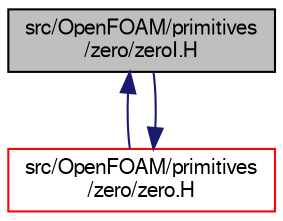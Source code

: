 digraph "src/OpenFOAM/primitives/zero/zeroI.H"
{
  bgcolor="transparent";
  edge [fontname="FreeSans",fontsize="10",labelfontname="FreeSans",labelfontsize="10"];
  node [fontname="FreeSans",fontsize="10",shape=record];
  Node2 [label="src/OpenFOAM/primitives\l/zero/zeroI.H",height=0.2,width=0.4,color="black", fillcolor="grey75", style="filled", fontcolor="black"];
  Node2 -> Node3 [dir="back",color="midnightblue",fontsize="10",style="solid",fontname="FreeSans"];
  Node3 [label="src/OpenFOAM/primitives\l/zero/zero.H",height=0.2,width=0.4,color="red",URL="$a12872.html"];
  Node3 -> Node2 [dir="back",color="midnightblue",fontsize="10",style="solid",fontname="FreeSans"];
}
